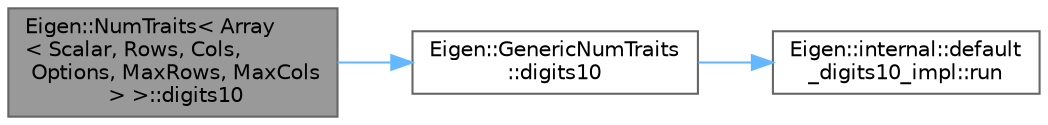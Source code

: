 digraph "Eigen::NumTraits&lt; Array&lt; Scalar, Rows, Cols, Options, MaxRows, MaxCols &gt; &gt;::digits10"
{
 // LATEX_PDF_SIZE
  bgcolor="transparent";
  edge [fontname=Helvetica,fontsize=10,labelfontname=Helvetica,labelfontsize=10];
  node [fontname=Helvetica,fontsize=10,shape=box,height=0.2,width=0.4];
  rankdir="LR";
  Node1 [id="Node000001",label="Eigen::NumTraits\< Array\l\< Scalar, Rows, Cols,\l Options, MaxRows, MaxCols\l \> \>::digits10",height=0.2,width=0.4,color="gray40", fillcolor="grey60", style="filled", fontcolor="black",tooltip=" "];
  Node1 -> Node2 [id="edge1_Node000001_Node000002",color="steelblue1",style="solid",tooltip=" "];
  Node2 [id="Node000002",label="Eigen::GenericNumTraits\l::digits10",height=0.2,width=0.4,color="grey40", fillcolor="white", style="filled",URL="$struct_eigen_1_1_generic_num_traits.html#abe786ad7f4af6e91e34fab4d888710b5",tooltip=" "];
  Node2 -> Node3 [id="edge2_Node000002_Node000003",color="steelblue1",style="solid",tooltip=" "];
  Node3 [id="Node000003",label="Eigen::internal::default\l_digits10_impl::run",height=0.2,width=0.4,color="grey40", fillcolor="white", style="filled",URL="$struct_eigen_1_1internal_1_1default__digits10__impl.html#a9c5d25b308ff287fca844827847208df",tooltip=" "];
}

